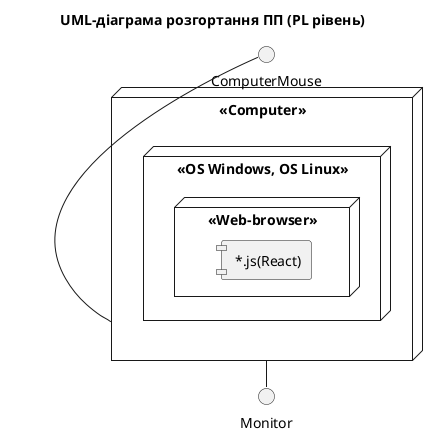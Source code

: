 @startuml

title UML-діаграма розгортання ПП (PL рівень)

left to right direction

skinparam componentStyle uml1

node "<<Computer>>" as computer {
	node "<<OS Windows, OS Linux>>" {
	  node "<<Web-browser>>" {
		  component [ *.js(React)]
	  }
	}
}

interface Monitor
interface ComputerMouse

Monitor - computer
ComputerMouse - computer

@enduml
